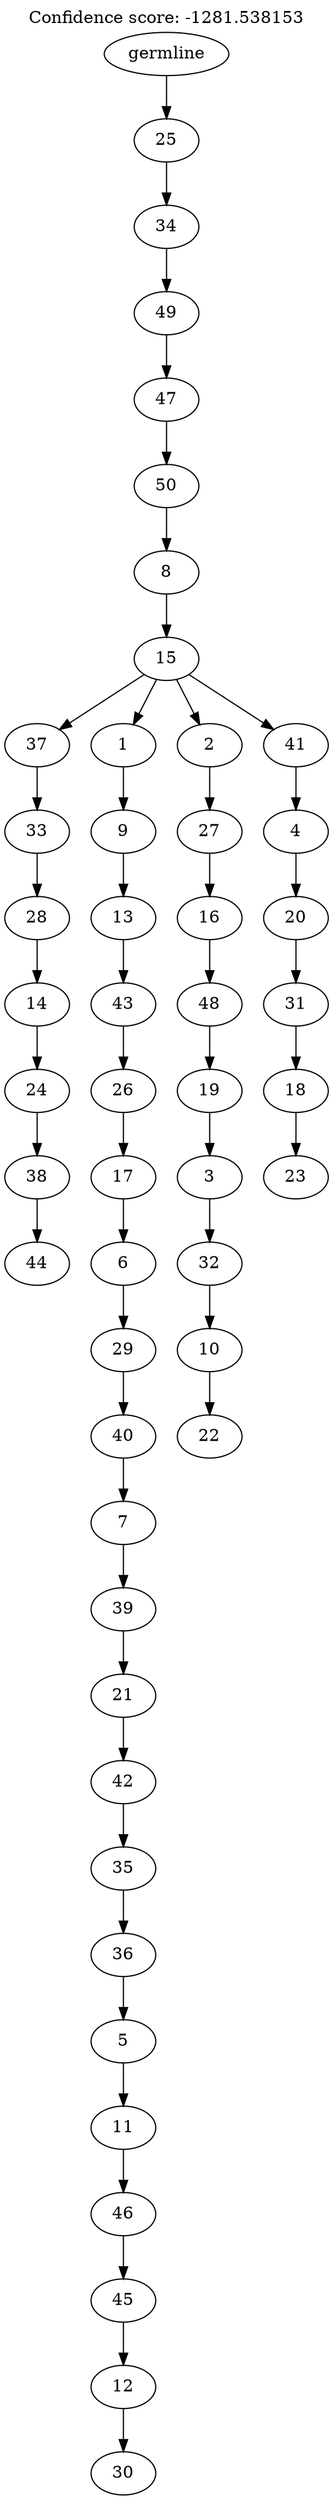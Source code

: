 digraph g {
	"49" -> "50";
	"50" [label="44"];
	"48" -> "49";
	"49" [label="38"];
	"47" -> "48";
	"48" [label="24"];
	"46" -> "47";
	"47" [label="14"];
	"45" -> "46";
	"46" [label="28"];
	"44" -> "45";
	"45" [label="33"];
	"42" -> "43";
	"43" [label="30"];
	"41" -> "42";
	"42" [label="12"];
	"40" -> "41";
	"41" [label="45"];
	"39" -> "40";
	"40" [label="46"];
	"38" -> "39";
	"39" [label="11"];
	"37" -> "38";
	"38" [label="5"];
	"36" -> "37";
	"37" [label="36"];
	"35" -> "36";
	"36" [label="35"];
	"34" -> "35";
	"35" [label="42"];
	"33" -> "34";
	"34" [label="21"];
	"32" -> "33";
	"33" [label="39"];
	"31" -> "32";
	"32" [label="7"];
	"30" -> "31";
	"31" [label="40"];
	"29" -> "30";
	"30" [label="29"];
	"28" -> "29";
	"29" [label="6"];
	"27" -> "28";
	"28" [label="17"];
	"26" -> "27";
	"27" [label="26"];
	"25" -> "26";
	"26" [label="43"];
	"24" -> "25";
	"25" [label="13"];
	"23" -> "24";
	"24" [label="9"];
	"21" -> "22";
	"22" [label="22"];
	"20" -> "21";
	"21" [label="10"];
	"19" -> "20";
	"20" [label="32"];
	"18" -> "19";
	"19" [label="3"];
	"17" -> "18";
	"18" [label="19"];
	"16" -> "17";
	"17" [label="48"];
	"15" -> "16";
	"16" [label="16"];
	"14" -> "15";
	"15" [label="27"];
	"12" -> "13";
	"13" [label="23"];
	"11" -> "12";
	"12" [label="18"];
	"10" -> "11";
	"11" [label="31"];
	"9" -> "10";
	"10" [label="20"];
	"8" -> "9";
	"9" [label="4"];
	"7" -> "8";
	"8" [label="41"];
	"7" -> "14";
	"14" [label="2"];
	"7" -> "23";
	"23" [label="1"];
	"7" -> "44";
	"44" [label="37"];
	"6" -> "7";
	"7" [label="15"];
	"5" -> "6";
	"6" [label="8"];
	"4" -> "5";
	"5" [label="50"];
	"3" -> "4";
	"4" [label="47"];
	"2" -> "3";
	"3" [label="49"];
	"1" -> "2";
	"2" [label="34"];
	"0" -> "1";
	"1" [label="25"];
	"0" [label="germline"];
	labelloc="t";
	label="Confidence score: -1281.538153";
}
